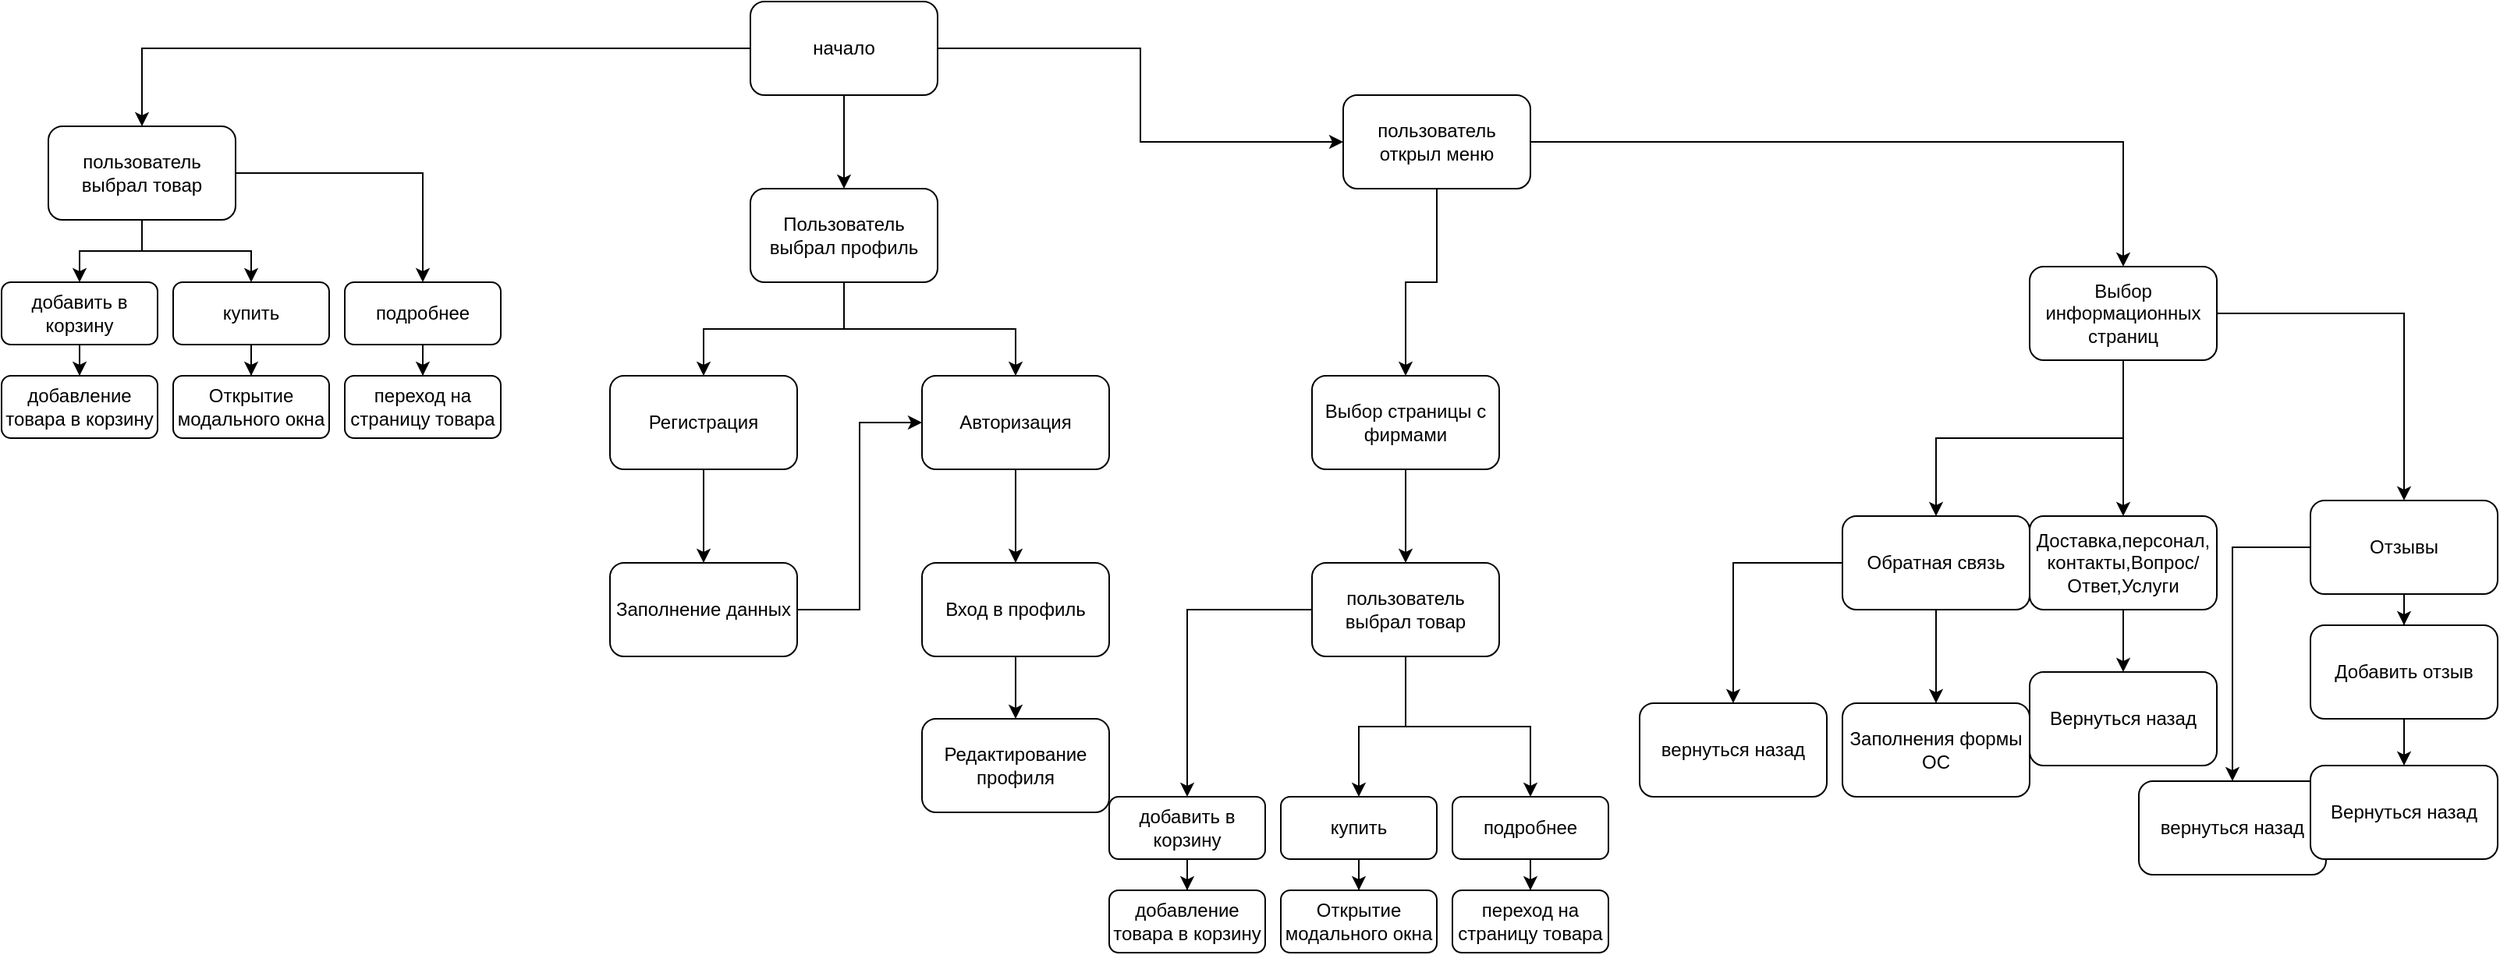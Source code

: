 <mxfile version="21.2.3" type="github">
  <diagram name="Страница 1" id="DJbHWS7H_yuNyRfSOpfa">
    <mxGraphModel dx="1956" dy="1016" grid="1" gridSize="10" guides="1" tooltips="1" connect="1" arrows="1" fold="1" page="1" pageScale="1" pageWidth="827" pageHeight="1169" math="0" shadow="0">
      <root>
        <mxCell id="0" />
        <mxCell id="1" parent="0" />
        <mxCell id="BwaIm1tBK8mImtVuBkKS-5" style="edgeStyle=orthogonalEdgeStyle;rounded=0;orthogonalLoop=1;jettySize=auto;html=1;entryX=0.5;entryY=0;entryDx=0;entryDy=0;" edge="1" parent="1" source="BwaIm1tBK8mImtVuBkKS-2" target="BwaIm1tBK8mImtVuBkKS-4">
          <mxGeometry relative="1" as="geometry" />
        </mxCell>
        <mxCell id="BwaIm1tBK8mImtVuBkKS-22" style="edgeStyle=orthogonalEdgeStyle;rounded=0;orthogonalLoop=1;jettySize=auto;html=1;" edge="1" parent="1" source="BwaIm1tBK8mImtVuBkKS-2" target="BwaIm1tBK8mImtVuBkKS-21">
          <mxGeometry relative="1" as="geometry" />
        </mxCell>
        <mxCell id="BwaIm1tBK8mImtVuBkKS-47" style="edgeStyle=orthogonalEdgeStyle;rounded=0;orthogonalLoop=1;jettySize=auto;html=1;entryX=0.5;entryY=0;entryDx=0;entryDy=0;" edge="1" parent="1" source="BwaIm1tBK8mImtVuBkKS-2" target="BwaIm1tBK8mImtVuBkKS-46">
          <mxGeometry relative="1" as="geometry" />
        </mxCell>
        <mxCell id="BwaIm1tBK8mImtVuBkKS-2" value="начало" style="rounded=1;whiteSpace=wrap;html=1;" vertex="1" parent="1">
          <mxGeometry x="480" width="120" height="60" as="geometry" />
        </mxCell>
        <mxCell id="BwaIm1tBK8mImtVuBkKS-10" style="edgeStyle=orthogonalEdgeStyle;rounded=0;orthogonalLoop=1;jettySize=auto;html=1;" edge="1" parent="1" source="BwaIm1tBK8mImtVuBkKS-4" target="BwaIm1tBK8mImtVuBkKS-9">
          <mxGeometry relative="1" as="geometry" />
        </mxCell>
        <mxCell id="BwaIm1tBK8mImtVuBkKS-11" style="edgeStyle=orthogonalEdgeStyle;rounded=0;orthogonalLoop=1;jettySize=auto;html=1;entryX=0.5;entryY=0;entryDx=0;entryDy=0;" edge="1" parent="1" source="BwaIm1tBK8mImtVuBkKS-4" target="BwaIm1tBK8mImtVuBkKS-6">
          <mxGeometry relative="1" as="geometry" />
        </mxCell>
        <mxCell id="BwaIm1tBK8mImtVuBkKS-12" style="edgeStyle=orthogonalEdgeStyle;rounded=0;orthogonalLoop=1;jettySize=auto;html=1;entryX=0.5;entryY=0;entryDx=0;entryDy=0;" edge="1" parent="1" source="BwaIm1tBK8mImtVuBkKS-4" target="BwaIm1tBK8mImtVuBkKS-8">
          <mxGeometry relative="1" as="geometry" />
        </mxCell>
        <mxCell id="BwaIm1tBK8mImtVuBkKS-4" value="пользователь выбрал товар" style="rounded=1;whiteSpace=wrap;html=1;" vertex="1" parent="1">
          <mxGeometry x="30" y="80" width="120" height="60" as="geometry" />
        </mxCell>
        <mxCell id="BwaIm1tBK8mImtVuBkKS-15" style="edgeStyle=orthogonalEdgeStyle;rounded=0;orthogonalLoop=1;jettySize=auto;html=1;entryX=0.5;entryY=0;entryDx=0;entryDy=0;" edge="1" parent="1" source="BwaIm1tBK8mImtVuBkKS-6" target="BwaIm1tBK8mImtVuBkKS-14">
          <mxGeometry relative="1" as="geometry" />
        </mxCell>
        <mxCell id="BwaIm1tBK8mImtVuBkKS-6" value="добавить в корзину" style="rounded=1;whiteSpace=wrap;html=1;" vertex="1" parent="1">
          <mxGeometry y="180" width="100" height="40" as="geometry" />
        </mxCell>
        <mxCell id="BwaIm1tBK8mImtVuBkKS-18" style="edgeStyle=orthogonalEdgeStyle;rounded=0;orthogonalLoop=1;jettySize=auto;html=1;entryX=0.5;entryY=0;entryDx=0;entryDy=0;" edge="1" parent="1" source="BwaIm1tBK8mImtVuBkKS-8" target="BwaIm1tBK8mImtVuBkKS-16">
          <mxGeometry relative="1" as="geometry" />
        </mxCell>
        <mxCell id="BwaIm1tBK8mImtVuBkKS-8" value="купить" style="rounded=1;whiteSpace=wrap;html=1;" vertex="1" parent="1">
          <mxGeometry x="110" y="180" width="100" height="40" as="geometry" />
        </mxCell>
        <mxCell id="BwaIm1tBK8mImtVuBkKS-19" style="edgeStyle=orthogonalEdgeStyle;rounded=0;orthogonalLoop=1;jettySize=auto;html=1;entryX=0.5;entryY=0;entryDx=0;entryDy=0;" edge="1" parent="1" source="BwaIm1tBK8mImtVuBkKS-9" target="BwaIm1tBK8mImtVuBkKS-17">
          <mxGeometry relative="1" as="geometry">
            <mxPoint x="520" y="240" as="targetPoint" />
          </mxGeometry>
        </mxCell>
        <mxCell id="BwaIm1tBK8mImtVuBkKS-9" value="подробнее" style="rounded=1;whiteSpace=wrap;html=1;" vertex="1" parent="1">
          <mxGeometry x="220" y="180" width="100" height="40" as="geometry" />
        </mxCell>
        <mxCell id="BwaIm1tBK8mImtVuBkKS-14" value="добавление товара в корзину" style="rounded=1;whiteSpace=wrap;html=1;" vertex="1" parent="1">
          <mxGeometry y="240" width="100" height="40" as="geometry" />
        </mxCell>
        <mxCell id="BwaIm1tBK8mImtVuBkKS-16" value="Открытие модального окна" style="rounded=1;whiteSpace=wrap;html=1;" vertex="1" parent="1">
          <mxGeometry x="110" y="240" width="100" height="40" as="geometry" />
        </mxCell>
        <mxCell id="BwaIm1tBK8mImtVuBkKS-17" value="переход на страницу товара" style="rounded=1;whiteSpace=wrap;html=1;" vertex="1" parent="1">
          <mxGeometry x="220" y="240" width="100" height="40" as="geometry" />
        </mxCell>
        <mxCell id="BwaIm1tBK8mImtVuBkKS-26" style="edgeStyle=orthogonalEdgeStyle;rounded=0;orthogonalLoop=1;jettySize=auto;html=1;entryX=0.5;entryY=0;entryDx=0;entryDy=0;" edge="1" parent="1" source="BwaIm1tBK8mImtVuBkKS-21" target="BwaIm1tBK8mImtVuBkKS-23">
          <mxGeometry relative="1" as="geometry" />
        </mxCell>
        <mxCell id="BwaIm1tBK8mImtVuBkKS-27" style="edgeStyle=orthogonalEdgeStyle;rounded=0;orthogonalLoop=1;jettySize=auto;html=1;" edge="1" parent="1" source="BwaIm1tBK8mImtVuBkKS-21" target="BwaIm1tBK8mImtVuBkKS-24">
          <mxGeometry relative="1" as="geometry" />
        </mxCell>
        <mxCell id="BwaIm1tBK8mImtVuBkKS-21" value="пользователь открыл меню" style="rounded=1;whiteSpace=wrap;html=1;" vertex="1" parent="1">
          <mxGeometry x="860" y="60" width="120" height="60" as="geometry" />
        </mxCell>
        <mxCell id="BwaIm1tBK8mImtVuBkKS-31" style="edgeStyle=orthogonalEdgeStyle;rounded=0;orthogonalLoop=1;jettySize=auto;html=1;" edge="1" parent="1" source="BwaIm1tBK8mImtVuBkKS-23" target="BwaIm1tBK8mImtVuBkKS-29">
          <mxGeometry relative="1" as="geometry" />
        </mxCell>
        <mxCell id="BwaIm1tBK8mImtVuBkKS-32" style="edgeStyle=orthogonalEdgeStyle;rounded=0;orthogonalLoop=1;jettySize=auto;html=1;entryX=0.5;entryY=0;entryDx=0;entryDy=0;" edge="1" parent="1" source="BwaIm1tBK8mImtVuBkKS-23" target="BwaIm1tBK8mImtVuBkKS-28">
          <mxGeometry relative="1" as="geometry" />
        </mxCell>
        <mxCell id="BwaIm1tBK8mImtVuBkKS-33" style="edgeStyle=orthogonalEdgeStyle;rounded=0;orthogonalLoop=1;jettySize=auto;html=1;entryX=0.5;entryY=0;entryDx=0;entryDy=0;" edge="1" parent="1" source="BwaIm1tBK8mImtVuBkKS-23" target="BwaIm1tBK8mImtVuBkKS-30">
          <mxGeometry relative="1" as="geometry" />
        </mxCell>
        <mxCell id="BwaIm1tBK8mImtVuBkKS-23" value="Выбор информационных страниц" style="rounded=1;whiteSpace=wrap;html=1;" vertex="1" parent="1">
          <mxGeometry x="1300" y="170" width="120" height="60" as="geometry" />
        </mxCell>
        <mxCell id="BwaIm1tBK8mImtVuBkKS-63" style="edgeStyle=orthogonalEdgeStyle;rounded=0;orthogonalLoop=1;jettySize=auto;html=1;entryX=0.5;entryY=0;entryDx=0;entryDy=0;" edge="1" parent="1" source="BwaIm1tBK8mImtVuBkKS-24" target="BwaIm1tBK8mImtVuBkKS-53">
          <mxGeometry relative="1" as="geometry" />
        </mxCell>
        <mxCell id="BwaIm1tBK8mImtVuBkKS-24" value="Выбор страницы с фирмами" style="rounded=1;whiteSpace=wrap;html=1;" vertex="1" parent="1">
          <mxGeometry x="840" y="240" width="120" height="60" as="geometry" />
        </mxCell>
        <mxCell id="BwaIm1tBK8mImtVuBkKS-35" style="edgeStyle=orthogonalEdgeStyle;rounded=0;orthogonalLoop=1;jettySize=auto;html=1;" edge="1" parent="1" source="BwaIm1tBK8mImtVuBkKS-28" target="BwaIm1tBK8mImtVuBkKS-34">
          <mxGeometry relative="1" as="geometry" />
        </mxCell>
        <mxCell id="BwaIm1tBK8mImtVuBkKS-28" value="Доставка,персонал,&lt;br&gt;контакты,Вопрос/Ответ,Услуги" style="rounded=1;whiteSpace=wrap;html=1;" vertex="1" parent="1">
          <mxGeometry x="1300" y="330" width="120" height="60" as="geometry" />
        </mxCell>
        <mxCell id="BwaIm1tBK8mImtVuBkKS-42" style="edgeStyle=orthogonalEdgeStyle;rounded=0;orthogonalLoop=1;jettySize=auto;html=1;entryX=0.5;entryY=0;entryDx=0;entryDy=0;" edge="1" parent="1" source="BwaIm1tBK8mImtVuBkKS-29" target="BwaIm1tBK8mImtVuBkKS-40">
          <mxGeometry relative="1" as="geometry">
            <Array as="points">
              <mxPoint x="1430" y="350" />
            </Array>
          </mxGeometry>
        </mxCell>
        <mxCell id="BwaIm1tBK8mImtVuBkKS-43" style="edgeStyle=orthogonalEdgeStyle;rounded=0;orthogonalLoop=1;jettySize=auto;html=1;" edge="1" parent="1" source="BwaIm1tBK8mImtVuBkKS-29" target="BwaIm1tBK8mImtVuBkKS-41">
          <mxGeometry relative="1" as="geometry" />
        </mxCell>
        <mxCell id="BwaIm1tBK8mImtVuBkKS-29" value="Отзывы" style="rounded=1;whiteSpace=wrap;html=1;" vertex="1" parent="1">
          <mxGeometry x="1480" y="320" width="120" height="60" as="geometry" />
        </mxCell>
        <mxCell id="BwaIm1tBK8mImtVuBkKS-37" style="edgeStyle=orthogonalEdgeStyle;rounded=0;orthogonalLoop=1;jettySize=auto;html=1;" edge="1" parent="1" source="BwaIm1tBK8mImtVuBkKS-30" target="BwaIm1tBK8mImtVuBkKS-36">
          <mxGeometry relative="1" as="geometry" />
        </mxCell>
        <mxCell id="BwaIm1tBK8mImtVuBkKS-39" style="edgeStyle=orthogonalEdgeStyle;rounded=0;orthogonalLoop=1;jettySize=auto;html=1;entryX=0.5;entryY=0;entryDx=0;entryDy=0;" edge="1" parent="1" source="BwaIm1tBK8mImtVuBkKS-30" target="BwaIm1tBK8mImtVuBkKS-38">
          <mxGeometry relative="1" as="geometry" />
        </mxCell>
        <mxCell id="BwaIm1tBK8mImtVuBkKS-30" value="Обратная связь" style="rounded=1;whiteSpace=wrap;html=1;" vertex="1" parent="1">
          <mxGeometry x="1180" y="330" width="120" height="60" as="geometry" />
        </mxCell>
        <mxCell id="BwaIm1tBK8mImtVuBkKS-34" value="Вернуться назад" style="rounded=1;whiteSpace=wrap;html=1;" vertex="1" parent="1">
          <mxGeometry x="1300" y="430" width="120" height="60" as="geometry" />
        </mxCell>
        <mxCell id="BwaIm1tBK8mImtVuBkKS-36" value="Заполнения формы ОС" style="rounded=1;whiteSpace=wrap;html=1;" vertex="1" parent="1">
          <mxGeometry x="1180" y="450" width="120" height="60" as="geometry" />
        </mxCell>
        <mxCell id="BwaIm1tBK8mImtVuBkKS-38" value="вернуться назад" style="rounded=1;whiteSpace=wrap;html=1;" vertex="1" parent="1">
          <mxGeometry x="1050" y="450" width="120" height="60" as="geometry" />
        </mxCell>
        <mxCell id="BwaIm1tBK8mImtVuBkKS-40" value="вернуться назад" style="rounded=1;whiteSpace=wrap;html=1;" vertex="1" parent="1">
          <mxGeometry x="1370" y="500" width="120" height="60" as="geometry" />
        </mxCell>
        <mxCell id="BwaIm1tBK8mImtVuBkKS-45" style="edgeStyle=orthogonalEdgeStyle;rounded=0;orthogonalLoop=1;jettySize=auto;html=1;entryX=0.5;entryY=0;entryDx=0;entryDy=0;" edge="1" parent="1" source="BwaIm1tBK8mImtVuBkKS-41" target="BwaIm1tBK8mImtVuBkKS-44">
          <mxGeometry relative="1" as="geometry" />
        </mxCell>
        <mxCell id="BwaIm1tBK8mImtVuBkKS-41" value="Добавить отзыв" style="rounded=1;whiteSpace=wrap;html=1;" vertex="1" parent="1">
          <mxGeometry x="1480" y="400" width="120" height="60" as="geometry" />
        </mxCell>
        <mxCell id="BwaIm1tBK8mImtVuBkKS-44" value="Вернуться назад" style="rounded=1;whiteSpace=wrap;html=1;" vertex="1" parent="1">
          <mxGeometry x="1480" y="490" width="120" height="60" as="geometry" />
        </mxCell>
        <mxCell id="BwaIm1tBK8mImtVuBkKS-68" style="edgeStyle=orthogonalEdgeStyle;rounded=0;orthogonalLoop=1;jettySize=auto;html=1;" edge="1" parent="1" source="BwaIm1tBK8mImtVuBkKS-46" target="BwaIm1tBK8mImtVuBkKS-67">
          <mxGeometry relative="1" as="geometry" />
        </mxCell>
        <mxCell id="BwaIm1tBK8mImtVuBkKS-69" style="edgeStyle=orthogonalEdgeStyle;rounded=0;orthogonalLoop=1;jettySize=auto;html=1;entryX=0.5;entryY=0;entryDx=0;entryDy=0;" edge="1" parent="1" source="BwaIm1tBK8mImtVuBkKS-46" target="BwaIm1tBK8mImtVuBkKS-66">
          <mxGeometry relative="1" as="geometry" />
        </mxCell>
        <mxCell id="BwaIm1tBK8mImtVuBkKS-46" value="Пользователь выбрал профиль" style="rounded=1;whiteSpace=wrap;html=1;" vertex="1" parent="1">
          <mxGeometry x="480" y="120" width="120" height="60" as="geometry" />
        </mxCell>
        <mxCell id="BwaIm1tBK8mImtVuBkKS-50" style="edgeStyle=orthogonalEdgeStyle;rounded=0;orthogonalLoop=1;jettySize=auto;html=1;" edge="1" parent="1" source="BwaIm1tBK8mImtVuBkKS-53" target="BwaIm1tBK8mImtVuBkKS-59">
          <mxGeometry relative="1" as="geometry" />
        </mxCell>
        <mxCell id="BwaIm1tBK8mImtVuBkKS-51" style="edgeStyle=orthogonalEdgeStyle;rounded=0;orthogonalLoop=1;jettySize=auto;html=1;entryX=0.5;entryY=0;entryDx=0;entryDy=0;" edge="1" parent="1" source="BwaIm1tBK8mImtVuBkKS-53" target="BwaIm1tBK8mImtVuBkKS-55">
          <mxGeometry relative="1" as="geometry" />
        </mxCell>
        <mxCell id="BwaIm1tBK8mImtVuBkKS-52" style="edgeStyle=orthogonalEdgeStyle;rounded=0;orthogonalLoop=1;jettySize=auto;html=1;entryX=0.5;entryY=0;entryDx=0;entryDy=0;" edge="1" parent="1" source="BwaIm1tBK8mImtVuBkKS-53" target="BwaIm1tBK8mImtVuBkKS-57">
          <mxGeometry relative="1" as="geometry" />
        </mxCell>
        <mxCell id="BwaIm1tBK8mImtVuBkKS-53" value="пользователь выбрал товар" style="rounded=1;whiteSpace=wrap;html=1;" vertex="1" parent="1">
          <mxGeometry x="840" y="360" width="120" height="60" as="geometry" />
        </mxCell>
        <mxCell id="BwaIm1tBK8mImtVuBkKS-54" style="edgeStyle=orthogonalEdgeStyle;rounded=0;orthogonalLoop=1;jettySize=auto;html=1;entryX=0.5;entryY=0;entryDx=0;entryDy=0;" edge="1" parent="1" source="BwaIm1tBK8mImtVuBkKS-55" target="BwaIm1tBK8mImtVuBkKS-60">
          <mxGeometry relative="1" as="geometry" />
        </mxCell>
        <mxCell id="BwaIm1tBK8mImtVuBkKS-55" value="добавить в корзину" style="rounded=1;whiteSpace=wrap;html=1;" vertex="1" parent="1">
          <mxGeometry x="710" y="510" width="100" height="40" as="geometry" />
        </mxCell>
        <mxCell id="BwaIm1tBK8mImtVuBkKS-56" style="edgeStyle=orthogonalEdgeStyle;rounded=0;orthogonalLoop=1;jettySize=auto;html=1;entryX=0.5;entryY=0;entryDx=0;entryDy=0;" edge="1" parent="1" source="BwaIm1tBK8mImtVuBkKS-57" target="BwaIm1tBK8mImtVuBkKS-61">
          <mxGeometry relative="1" as="geometry" />
        </mxCell>
        <mxCell id="BwaIm1tBK8mImtVuBkKS-57" value="купить" style="rounded=1;whiteSpace=wrap;html=1;" vertex="1" parent="1">
          <mxGeometry x="820" y="510" width="100" height="40" as="geometry" />
        </mxCell>
        <mxCell id="BwaIm1tBK8mImtVuBkKS-58" style="edgeStyle=orthogonalEdgeStyle;rounded=0;orthogonalLoop=1;jettySize=auto;html=1;entryX=0.5;entryY=0;entryDx=0;entryDy=0;" edge="1" parent="1" source="BwaIm1tBK8mImtVuBkKS-59" target="BwaIm1tBK8mImtVuBkKS-62">
          <mxGeometry relative="1" as="geometry">
            <mxPoint x="1230" y="570" as="targetPoint" />
          </mxGeometry>
        </mxCell>
        <mxCell id="BwaIm1tBK8mImtVuBkKS-59" value="подробнее" style="rounded=1;whiteSpace=wrap;html=1;" vertex="1" parent="1">
          <mxGeometry x="930" y="510" width="100" height="40" as="geometry" />
        </mxCell>
        <mxCell id="BwaIm1tBK8mImtVuBkKS-60" value="добавление товара в корзину" style="rounded=1;whiteSpace=wrap;html=1;" vertex="1" parent="1">
          <mxGeometry x="710" y="570" width="100" height="40" as="geometry" />
        </mxCell>
        <mxCell id="BwaIm1tBK8mImtVuBkKS-61" value="Открытие модального окна" style="rounded=1;whiteSpace=wrap;html=1;" vertex="1" parent="1">
          <mxGeometry x="820" y="570" width="100" height="40" as="geometry" />
        </mxCell>
        <mxCell id="BwaIm1tBK8mImtVuBkKS-62" value="переход на страницу товара" style="rounded=1;whiteSpace=wrap;html=1;" vertex="1" parent="1">
          <mxGeometry x="930" y="570" width="100" height="40" as="geometry" />
        </mxCell>
        <mxCell id="BwaIm1tBK8mImtVuBkKS-75" style="edgeStyle=orthogonalEdgeStyle;rounded=0;orthogonalLoop=1;jettySize=auto;html=1;" edge="1" parent="1" source="BwaIm1tBK8mImtVuBkKS-66" target="BwaIm1tBK8mImtVuBkKS-73">
          <mxGeometry relative="1" as="geometry" />
        </mxCell>
        <mxCell id="BwaIm1tBK8mImtVuBkKS-66" value="Авторизация" style="rounded=1;whiteSpace=wrap;html=1;" vertex="1" parent="1">
          <mxGeometry x="590" y="240" width="120" height="60" as="geometry" />
        </mxCell>
        <mxCell id="BwaIm1tBK8mImtVuBkKS-72" style="edgeStyle=orthogonalEdgeStyle;rounded=0;orthogonalLoop=1;jettySize=auto;html=1;" edge="1" parent="1" source="BwaIm1tBK8mImtVuBkKS-67" target="BwaIm1tBK8mImtVuBkKS-71">
          <mxGeometry relative="1" as="geometry" />
        </mxCell>
        <mxCell id="BwaIm1tBK8mImtVuBkKS-67" value="Регистрация" style="rounded=1;whiteSpace=wrap;html=1;" vertex="1" parent="1">
          <mxGeometry x="390" y="240" width="120" height="60" as="geometry" />
        </mxCell>
        <mxCell id="BwaIm1tBK8mImtVuBkKS-78" style="edgeStyle=orthogonalEdgeStyle;rounded=0;orthogonalLoop=1;jettySize=auto;html=1;entryX=0;entryY=0.5;entryDx=0;entryDy=0;" edge="1" parent="1" source="BwaIm1tBK8mImtVuBkKS-71" target="BwaIm1tBK8mImtVuBkKS-66">
          <mxGeometry relative="1" as="geometry" />
        </mxCell>
        <mxCell id="BwaIm1tBK8mImtVuBkKS-71" value="Заполнение данных" style="rounded=1;whiteSpace=wrap;html=1;" vertex="1" parent="1">
          <mxGeometry x="390" y="360" width="120" height="60" as="geometry" />
        </mxCell>
        <mxCell id="BwaIm1tBK8mImtVuBkKS-77" style="edgeStyle=orthogonalEdgeStyle;rounded=0;orthogonalLoop=1;jettySize=auto;html=1;entryX=0.5;entryY=0;entryDx=0;entryDy=0;" edge="1" parent="1" source="BwaIm1tBK8mImtVuBkKS-73" target="BwaIm1tBK8mImtVuBkKS-76">
          <mxGeometry relative="1" as="geometry" />
        </mxCell>
        <mxCell id="BwaIm1tBK8mImtVuBkKS-73" value="Вход в профиль" style="rounded=1;whiteSpace=wrap;html=1;" vertex="1" parent="1">
          <mxGeometry x="590" y="360" width="120" height="60" as="geometry" />
        </mxCell>
        <mxCell id="BwaIm1tBK8mImtVuBkKS-76" value="Редактирование профиля" style="rounded=1;whiteSpace=wrap;html=1;" vertex="1" parent="1">
          <mxGeometry x="590" y="460" width="120" height="60" as="geometry" />
        </mxCell>
      </root>
    </mxGraphModel>
  </diagram>
</mxfile>
